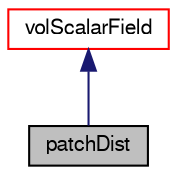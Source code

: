 digraph "patchDist"
{
  bgcolor="transparent";
  edge [fontname="FreeSans",fontsize="10",labelfontname="FreeSans",labelfontsize="10"];
  node [fontname="FreeSans",fontsize="10",shape=record];
  Node15 [label="patchDist",height=0.2,width=0.4,color="black", fillcolor="grey75", style="filled", fontcolor="black"];
  Node16 -> Node15 [dir="back",color="midnightblue",fontsize="10",style="solid",fontname="FreeSans"];
  Node16 [label="volScalarField",height=0.2,width=0.4,color="red",URL="$a22434.html"];
}
